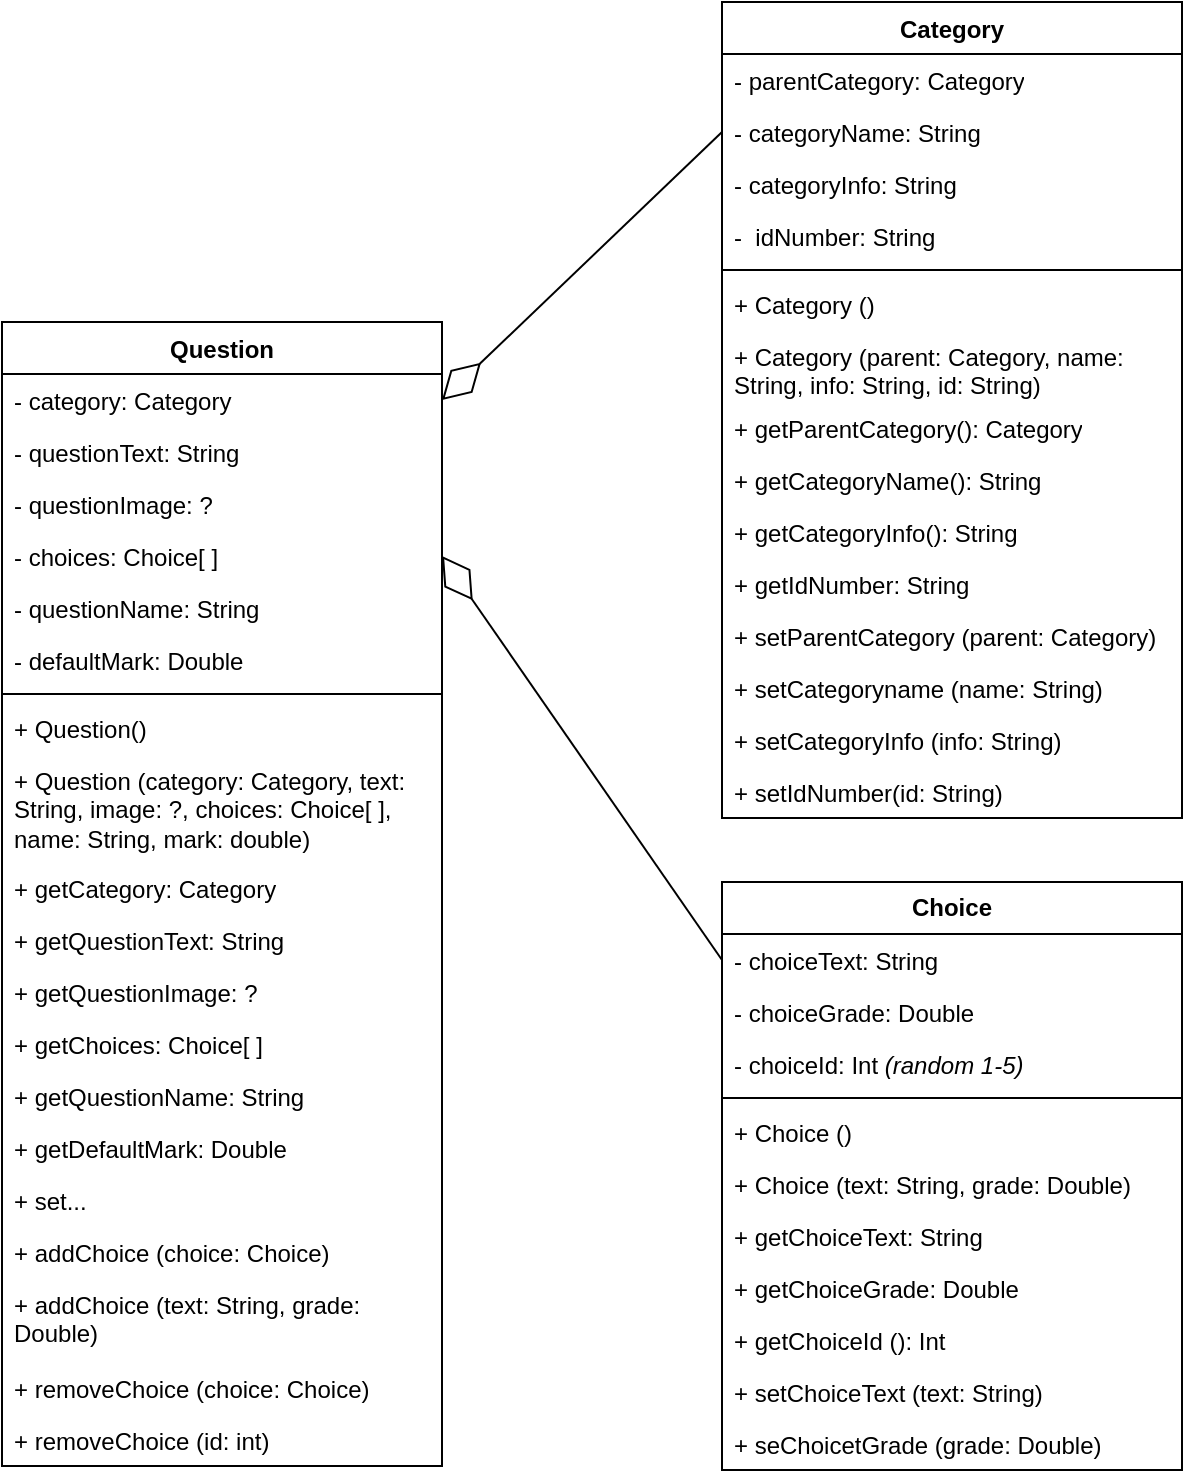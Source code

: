 <mxfile version="21.2.9" type="github">
  <diagram name="Page-1" id="iEXFpD6ePYfXSsEr01BG">
    <mxGraphModel dx="1102" dy="663" grid="1" gridSize="10" guides="1" tooltips="1" connect="1" arrows="1" fold="1" page="1" pageScale="1.3" pageWidth="850" pageHeight="1100" math="0" shadow="0">
      <root>
        <mxCell id="0" />
        <mxCell id="1" parent="0" />
        <mxCell id="9SihU2n6uO6fo__Q_Y8v-2" value="Question" style="swimlane;fontStyle=1;align=center;verticalAlign=top;childLayout=stackLayout;horizontal=1;startSize=26;horizontalStack=0;resizeParent=1;resizeParentMax=0;resizeLast=0;collapsible=1;marginBottom=0;whiteSpace=wrap;html=1;" parent="1" vertex="1">
          <mxGeometry x="160" y="240" width="220" height="572" as="geometry" />
        </mxCell>
        <mxCell id="9SihU2n6uO6fo__Q_Y8v-17" value="- category: Category&lt;br&gt;" style="text;strokeColor=none;fillColor=none;align=left;verticalAlign=top;spacingLeft=4;spacingRight=4;overflow=hidden;rotatable=0;points=[[0,0.5],[1,0.5]];portConstraint=eastwest;whiteSpace=wrap;html=1;" parent="9SihU2n6uO6fo__Q_Y8v-2" vertex="1">
          <mxGeometry y="26" width="220" height="26" as="geometry" />
        </mxCell>
        <mxCell id="9SihU2n6uO6fo__Q_Y8v-16" value="- questionText: String" style="text;strokeColor=none;fillColor=none;align=left;verticalAlign=top;spacingLeft=4;spacingRight=4;overflow=hidden;rotatable=0;points=[[0,0.5],[1,0.5]];portConstraint=eastwest;whiteSpace=wrap;html=1;" parent="9SihU2n6uO6fo__Q_Y8v-2" vertex="1">
          <mxGeometry y="52" width="220" height="26" as="geometry" />
        </mxCell>
        <mxCell id="9SihU2n6uO6fo__Q_Y8v-14" value="- questionImage: ?" style="text;strokeColor=none;fillColor=none;align=left;verticalAlign=top;spacingLeft=4;spacingRight=4;overflow=hidden;rotatable=0;points=[[0,0.5],[1,0.5]];portConstraint=eastwest;whiteSpace=wrap;html=1;" parent="9SihU2n6uO6fo__Q_Y8v-2" vertex="1">
          <mxGeometry y="78" width="220" height="26" as="geometry" />
        </mxCell>
        <mxCell id="9SihU2n6uO6fo__Q_Y8v-13" value="- choices: Choice[ ]" style="text;strokeColor=none;fillColor=none;align=left;verticalAlign=top;spacingLeft=4;spacingRight=4;overflow=hidden;rotatable=0;points=[[0,0.5],[1,0.5]];portConstraint=eastwest;whiteSpace=wrap;html=1;" parent="9SihU2n6uO6fo__Q_Y8v-2" vertex="1">
          <mxGeometry y="104" width="220" height="26" as="geometry" />
        </mxCell>
        <mxCell id="9SihU2n6uO6fo__Q_Y8v-15" value="- questionName: String" style="text;strokeColor=none;fillColor=none;align=left;verticalAlign=top;spacingLeft=4;spacingRight=4;overflow=hidden;rotatable=0;points=[[0,0.5],[1,0.5]];portConstraint=eastwest;whiteSpace=wrap;html=1;" parent="9SihU2n6uO6fo__Q_Y8v-2" vertex="1">
          <mxGeometry y="130" width="220" height="26" as="geometry" />
        </mxCell>
        <mxCell id="9SihU2n6uO6fo__Q_Y8v-10" value="- defaultMark: Double" style="text;strokeColor=none;fillColor=none;align=left;verticalAlign=top;spacingLeft=4;spacingRight=4;overflow=hidden;rotatable=0;points=[[0,0.5],[1,0.5]];portConstraint=eastwest;whiteSpace=wrap;html=1;" parent="9SihU2n6uO6fo__Q_Y8v-2" vertex="1">
          <mxGeometry y="156" width="220" height="26" as="geometry" />
        </mxCell>
        <mxCell id="9SihU2n6uO6fo__Q_Y8v-4" value="" style="line;strokeWidth=1;fillColor=none;align=left;verticalAlign=middle;spacingTop=-1;spacingLeft=3;spacingRight=3;rotatable=0;labelPosition=right;points=[];portConstraint=eastwest;strokeColor=inherit;" parent="9SihU2n6uO6fo__Q_Y8v-2" vertex="1">
          <mxGeometry y="182" width="220" height="8" as="geometry" />
        </mxCell>
        <mxCell id="SBRdZnoRS1UI4Me9oVWa-37" value="+ Question()" style="text;strokeColor=none;fillColor=none;align=left;verticalAlign=top;spacingLeft=4;spacingRight=4;overflow=hidden;rotatable=0;points=[[0,0.5],[1,0.5]];portConstraint=eastwest;whiteSpace=wrap;html=1;" vertex="1" parent="9SihU2n6uO6fo__Q_Y8v-2">
          <mxGeometry y="190" width="220" height="26" as="geometry" />
        </mxCell>
        <mxCell id="SBRdZnoRS1UI4Me9oVWa-38" value="+ Question (category: Category, text: String, image: ?, choices: Choice[ ], name: String, mark: double)" style="text;strokeColor=none;fillColor=none;align=left;verticalAlign=top;spacingLeft=4;spacingRight=4;overflow=hidden;rotatable=0;points=[[0,0.5],[1,0.5]];portConstraint=eastwest;whiteSpace=wrap;html=1;" vertex="1" parent="9SihU2n6uO6fo__Q_Y8v-2">
          <mxGeometry y="216" width="220" height="54" as="geometry" />
        </mxCell>
        <mxCell id="9SihU2n6uO6fo__Q_Y8v-5" value="+ getCategory: Category&lt;br&gt;" style="text;strokeColor=none;fillColor=none;align=left;verticalAlign=top;spacingLeft=4;spacingRight=4;overflow=hidden;rotatable=0;points=[[0,0.5],[1,0.5]];portConstraint=eastwest;whiteSpace=wrap;html=1;" parent="9SihU2n6uO6fo__Q_Y8v-2" vertex="1">
          <mxGeometry y="270" width="220" height="26" as="geometry" />
        </mxCell>
        <mxCell id="9SihU2n6uO6fo__Q_Y8v-20" value="+ getQuestionText: String" style="text;strokeColor=none;fillColor=none;align=left;verticalAlign=top;spacingLeft=4;spacingRight=4;overflow=hidden;rotatable=0;points=[[0,0.5],[1,0.5]];portConstraint=eastwest;whiteSpace=wrap;html=1;" parent="9SihU2n6uO6fo__Q_Y8v-2" vertex="1">
          <mxGeometry y="296" width="220" height="26" as="geometry" />
        </mxCell>
        <mxCell id="SBRdZnoRS1UI4Me9oVWa-21" value="+ getQuestionImage: ?" style="text;strokeColor=none;fillColor=none;align=left;verticalAlign=top;spacingLeft=4;spacingRight=4;overflow=hidden;rotatable=0;points=[[0,0.5],[1,0.5]];portConstraint=eastwest;whiteSpace=wrap;html=1;" vertex="1" parent="9SihU2n6uO6fo__Q_Y8v-2">
          <mxGeometry y="322" width="220" height="26" as="geometry" />
        </mxCell>
        <mxCell id="SBRdZnoRS1UI4Me9oVWa-22" value="+ getChoices: Choice[ ]" style="text;strokeColor=none;fillColor=none;align=left;verticalAlign=top;spacingLeft=4;spacingRight=4;overflow=hidden;rotatable=0;points=[[0,0.5],[1,0.5]];portConstraint=eastwest;whiteSpace=wrap;html=1;" vertex="1" parent="9SihU2n6uO6fo__Q_Y8v-2">
          <mxGeometry y="348" width="220" height="26" as="geometry" />
        </mxCell>
        <mxCell id="SBRdZnoRS1UI4Me9oVWa-23" value="+ getQuestionName: String" style="text;strokeColor=none;fillColor=none;align=left;verticalAlign=top;spacingLeft=4;spacingRight=4;overflow=hidden;rotatable=0;points=[[0,0.5],[1,0.5]];portConstraint=eastwest;whiteSpace=wrap;html=1;" vertex="1" parent="9SihU2n6uO6fo__Q_Y8v-2">
          <mxGeometry y="374" width="220" height="26" as="geometry" />
        </mxCell>
        <mxCell id="SBRdZnoRS1UI4Me9oVWa-27" value="+ getDefaultMark: Double" style="text;strokeColor=none;fillColor=none;align=left;verticalAlign=top;spacingLeft=4;spacingRight=4;overflow=hidden;rotatable=0;points=[[0,0.5],[1,0.5]];portConstraint=eastwest;whiteSpace=wrap;html=1;" vertex="1" parent="9SihU2n6uO6fo__Q_Y8v-2">
          <mxGeometry y="400" width="220" height="26" as="geometry" />
        </mxCell>
        <mxCell id="SBRdZnoRS1UI4Me9oVWa-28" value="+ set..." style="text;strokeColor=none;fillColor=none;align=left;verticalAlign=top;spacingLeft=4;spacingRight=4;overflow=hidden;rotatable=0;points=[[0,0.5],[1,0.5]];portConstraint=eastwest;whiteSpace=wrap;html=1;" vertex="1" parent="9SihU2n6uO6fo__Q_Y8v-2">
          <mxGeometry y="426" width="220" height="26" as="geometry" />
        </mxCell>
        <mxCell id="SBRdZnoRS1UI4Me9oVWa-32" value="+ addChoice (choice: Choice)" style="text;strokeColor=none;fillColor=none;align=left;verticalAlign=top;spacingLeft=4;spacingRight=4;overflow=hidden;rotatable=0;points=[[0,0.5],[1,0.5]];portConstraint=eastwest;whiteSpace=wrap;html=1;" vertex="1" parent="9SihU2n6uO6fo__Q_Y8v-2">
          <mxGeometry y="452" width="220" height="26" as="geometry" />
        </mxCell>
        <mxCell id="SBRdZnoRS1UI4Me9oVWa-33" value="+ addChoice (text: String, grade: Double)&amp;nbsp;&amp;nbsp;" style="text;strokeColor=none;fillColor=none;align=left;verticalAlign=top;spacingLeft=4;spacingRight=4;overflow=hidden;rotatable=0;points=[[0,0.5],[1,0.5]];portConstraint=eastwest;whiteSpace=wrap;html=1;" vertex="1" parent="9SihU2n6uO6fo__Q_Y8v-2">
          <mxGeometry y="478" width="220" height="42" as="geometry" />
        </mxCell>
        <mxCell id="SBRdZnoRS1UI4Me9oVWa-35" value="+ removeChoice (choice: Choice)" style="text;strokeColor=none;fillColor=none;align=left;verticalAlign=top;spacingLeft=4;spacingRight=4;overflow=hidden;rotatable=0;points=[[0,0.5],[1,0.5]];portConstraint=eastwest;whiteSpace=wrap;html=1;" vertex="1" parent="9SihU2n6uO6fo__Q_Y8v-2">
          <mxGeometry y="520" width="220" height="26" as="geometry" />
        </mxCell>
        <mxCell id="SBRdZnoRS1UI4Me9oVWa-36" value="+ removeChoice (id: int)" style="text;strokeColor=none;fillColor=none;align=left;verticalAlign=top;spacingLeft=4;spacingRight=4;overflow=hidden;rotatable=0;points=[[0,0.5],[1,0.5]];portConstraint=eastwest;whiteSpace=wrap;html=1;" vertex="1" parent="9SihU2n6uO6fo__Q_Y8v-2">
          <mxGeometry y="546" width="220" height="26" as="geometry" />
        </mxCell>
        <mxCell id="9SihU2n6uO6fo__Q_Y8v-6" value="&lt;b&gt;Choice&lt;/b&gt;" style="swimlane;fontStyle=0;childLayout=stackLayout;horizontal=1;startSize=26;fillColor=none;horizontalStack=0;resizeParent=1;resizeParentMax=0;resizeLast=0;collapsible=1;marginBottom=0;whiteSpace=wrap;html=1;" parent="1" vertex="1">
          <mxGeometry x="520" y="520" width="230" height="294" as="geometry" />
        </mxCell>
        <mxCell id="9SihU2n6uO6fo__Q_Y8v-7" value="- choiceText: String" style="text;strokeColor=none;fillColor=none;align=left;verticalAlign=top;spacingLeft=4;spacingRight=4;overflow=hidden;rotatable=0;points=[[0,0.5],[1,0.5]];portConstraint=eastwest;whiteSpace=wrap;html=1;" parent="9SihU2n6uO6fo__Q_Y8v-6" vertex="1">
          <mxGeometry y="26" width="230" height="26" as="geometry" />
        </mxCell>
        <mxCell id="9SihU2n6uO6fo__Q_Y8v-8" value="- choiceGrade: Double" style="text;strokeColor=none;fillColor=none;align=left;verticalAlign=top;spacingLeft=4;spacingRight=4;overflow=hidden;rotatable=0;points=[[0,0.5],[1,0.5]];portConstraint=eastwest;whiteSpace=wrap;html=1;" parent="9SihU2n6uO6fo__Q_Y8v-6" vertex="1">
          <mxGeometry y="52" width="230" height="26" as="geometry" />
        </mxCell>
        <mxCell id="SBRdZnoRS1UI4Me9oVWa-34" value="- choiceId: Int &lt;i&gt;(random 1-5)&lt;/i&gt;&amp;nbsp;" style="text;strokeColor=none;fillColor=none;align=left;verticalAlign=top;spacingLeft=4;spacingRight=4;overflow=hidden;rotatable=0;points=[[0,0.5],[1,0.5]];portConstraint=eastwest;whiteSpace=wrap;html=1;" vertex="1" parent="9SihU2n6uO6fo__Q_Y8v-6">
          <mxGeometry y="78" width="230" height="26" as="geometry" />
        </mxCell>
        <mxCell id="9SihU2n6uO6fo__Q_Y8v-18" value="" style="line;strokeWidth=1;fillColor=none;align=left;verticalAlign=middle;spacingTop=-1;spacingLeft=3;spacingRight=3;rotatable=0;labelPosition=right;points=[];portConstraint=eastwest;strokeColor=inherit;" parent="9SihU2n6uO6fo__Q_Y8v-6" vertex="1">
          <mxGeometry y="104" width="230" height="8" as="geometry" />
        </mxCell>
        <mxCell id="SBRdZnoRS1UI4Me9oVWa-40" value="+ Choice ()" style="text;strokeColor=none;fillColor=none;align=left;verticalAlign=top;spacingLeft=4;spacingRight=4;overflow=hidden;rotatable=0;points=[[0,0.5],[1,0.5]];portConstraint=eastwest;whiteSpace=wrap;html=1;" vertex="1" parent="9SihU2n6uO6fo__Q_Y8v-6">
          <mxGeometry y="112" width="230" height="26" as="geometry" />
        </mxCell>
        <mxCell id="SBRdZnoRS1UI4Me9oVWa-41" value="+ Choice (text: String, grade: Double)" style="text;strokeColor=none;fillColor=none;align=left;verticalAlign=top;spacingLeft=4;spacingRight=4;overflow=hidden;rotatable=0;points=[[0,0.5],[1,0.5]];portConstraint=eastwest;whiteSpace=wrap;html=1;" vertex="1" parent="9SihU2n6uO6fo__Q_Y8v-6">
          <mxGeometry y="138" width="230" height="26" as="geometry" />
        </mxCell>
        <mxCell id="9SihU2n6uO6fo__Q_Y8v-19" value="+ getChoiceText: String" style="text;strokeColor=none;fillColor=none;align=left;verticalAlign=top;spacingLeft=4;spacingRight=4;overflow=hidden;rotatable=0;points=[[0,0.5],[1,0.5]];portConstraint=eastwest;whiteSpace=wrap;html=1;" parent="9SihU2n6uO6fo__Q_Y8v-6" vertex="1">
          <mxGeometry y="164" width="230" height="26" as="geometry" />
        </mxCell>
        <mxCell id="SBRdZnoRS1UI4Me9oVWa-29" value="+ getChoiceGrade: Double" style="text;strokeColor=none;fillColor=none;align=left;verticalAlign=top;spacingLeft=4;spacingRight=4;overflow=hidden;rotatable=0;points=[[0,0.5],[1,0.5]];portConstraint=eastwest;whiteSpace=wrap;html=1;" vertex="1" parent="9SihU2n6uO6fo__Q_Y8v-6">
          <mxGeometry y="190" width="230" height="26" as="geometry" />
        </mxCell>
        <mxCell id="SBRdZnoRS1UI4Me9oVWa-39" value="+ getChoiceId (): Int" style="text;strokeColor=none;fillColor=none;align=left;verticalAlign=top;spacingLeft=4;spacingRight=4;overflow=hidden;rotatable=0;points=[[0,0.5],[1,0.5]];portConstraint=eastwest;whiteSpace=wrap;html=1;" vertex="1" parent="9SihU2n6uO6fo__Q_Y8v-6">
          <mxGeometry y="216" width="230" height="26" as="geometry" />
        </mxCell>
        <mxCell id="SBRdZnoRS1UI4Me9oVWa-30" value="+ setChoiceText (text: String)&lt;br&gt;" style="text;strokeColor=none;fillColor=none;align=left;verticalAlign=top;spacingLeft=4;spacingRight=4;overflow=hidden;rotatable=0;points=[[0,0.5],[1,0.5]];portConstraint=eastwest;whiteSpace=wrap;html=1;" vertex="1" parent="9SihU2n6uO6fo__Q_Y8v-6">
          <mxGeometry y="242" width="230" height="26" as="geometry" />
        </mxCell>
        <mxCell id="SBRdZnoRS1UI4Me9oVWa-31" value="+ seChoicetGrade (grade: Double)" style="text;strokeColor=none;fillColor=none;align=left;verticalAlign=top;spacingLeft=4;spacingRight=4;overflow=hidden;rotatable=0;points=[[0,0.5],[1,0.5]];portConstraint=eastwest;whiteSpace=wrap;html=1;" vertex="1" parent="9SihU2n6uO6fo__Q_Y8v-6">
          <mxGeometry y="268" width="230" height="26" as="geometry" />
        </mxCell>
        <mxCell id="SBRdZnoRS1UI4Me9oVWa-1" value="Category" style="swimlane;fontStyle=1;align=center;verticalAlign=top;childLayout=stackLayout;horizontal=1;startSize=26;horizontalStack=0;resizeParent=1;resizeParentMax=0;resizeLast=0;collapsible=1;marginBottom=0;whiteSpace=wrap;html=1;" vertex="1" parent="1">
          <mxGeometry x="520" y="80" width="230" height="408" as="geometry" />
        </mxCell>
        <mxCell id="SBRdZnoRS1UI4Me9oVWa-2" value="- parentCategory: Category" style="text;strokeColor=none;fillColor=none;align=left;verticalAlign=top;spacingLeft=4;spacingRight=4;overflow=hidden;rotatable=0;points=[[0,0.5],[1,0.5]];portConstraint=eastwest;whiteSpace=wrap;html=1;" vertex="1" parent="SBRdZnoRS1UI4Me9oVWa-1">
          <mxGeometry y="26" width="230" height="26" as="geometry" />
        </mxCell>
        <mxCell id="SBRdZnoRS1UI4Me9oVWa-5" value="- categoryName: String" style="text;strokeColor=none;fillColor=none;align=left;verticalAlign=top;spacingLeft=4;spacingRight=4;overflow=hidden;rotatable=0;points=[[0,0.5],[1,0.5]];portConstraint=eastwest;whiteSpace=wrap;html=1;" vertex="1" parent="SBRdZnoRS1UI4Me9oVWa-1">
          <mxGeometry y="52" width="230" height="26" as="geometry" />
        </mxCell>
        <mxCell id="SBRdZnoRS1UI4Me9oVWa-6" value="- categoryInfo: String" style="text;strokeColor=none;fillColor=none;align=left;verticalAlign=top;spacingLeft=4;spacingRight=4;overflow=hidden;rotatable=0;points=[[0,0.5],[1,0.5]];portConstraint=eastwest;whiteSpace=wrap;html=1;" vertex="1" parent="SBRdZnoRS1UI4Me9oVWa-1">
          <mxGeometry y="78" width="230" height="26" as="geometry" />
        </mxCell>
        <mxCell id="SBRdZnoRS1UI4Me9oVWa-7" value="-&amp;nbsp; idNumber: String" style="text;strokeColor=none;fillColor=none;align=left;verticalAlign=top;spacingLeft=4;spacingRight=4;overflow=hidden;rotatable=0;points=[[0,0.5],[1,0.5]];portConstraint=eastwest;whiteSpace=wrap;html=1;" vertex="1" parent="SBRdZnoRS1UI4Me9oVWa-1">
          <mxGeometry y="104" width="230" height="26" as="geometry" />
        </mxCell>
        <mxCell id="SBRdZnoRS1UI4Me9oVWa-3" value="" style="line;strokeWidth=1;fillColor=none;align=left;verticalAlign=middle;spacingTop=-1;spacingLeft=3;spacingRight=3;rotatable=0;labelPosition=right;points=[];portConstraint=eastwest;strokeColor=inherit;" vertex="1" parent="SBRdZnoRS1UI4Me9oVWa-1">
          <mxGeometry y="130" width="230" height="8" as="geometry" />
        </mxCell>
        <mxCell id="SBRdZnoRS1UI4Me9oVWa-42" value="+ Category ()" style="text;strokeColor=none;fillColor=none;align=left;verticalAlign=top;spacingLeft=4;spacingRight=4;overflow=hidden;rotatable=0;points=[[0,0.5],[1,0.5]];portConstraint=eastwest;whiteSpace=wrap;html=1;" vertex="1" parent="SBRdZnoRS1UI4Me9oVWa-1">
          <mxGeometry y="138" width="230" height="26" as="geometry" />
        </mxCell>
        <mxCell id="SBRdZnoRS1UI4Me9oVWa-43" value="+ Category (parent: Category, name: String, info: String, id: String)" style="text;strokeColor=none;fillColor=none;align=left;verticalAlign=top;spacingLeft=4;spacingRight=4;overflow=hidden;rotatable=0;points=[[0,0.5],[1,0.5]];portConstraint=eastwest;whiteSpace=wrap;html=1;" vertex="1" parent="SBRdZnoRS1UI4Me9oVWa-1">
          <mxGeometry y="164" width="230" height="36" as="geometry" />
        </mxCell>
        <mxCell id="SBRdZnoRS1UI4Me9oVWa-4" value="+ getParentCategory(): Category" style="text;strokeColor=none;fillColor=none;align=left;verticalAlign=top;spacingLeft=4;spacingRight=4;overflow=hidden;rotatable=0;points=[[0,0.5],[1,0.5]];portConstraint=eastwest;whiteSpace=wrap;html=1;" vertex="1" parent="SBRdZnoRS1UI4Me9oVWa-1">
          <mxGeometry y="200" width="230" height="26" as="geometry" />
        </mxCell>
        <mxCell id="SBRdZnoRS1UI4Me9oVWa-9" value="+ getCategoryName(): String" style="text;strokeColor=none;fillColor=none;align=left;verticalAlign=top;spacingLeft=4;spacingRight=4;overflow=hidden;rotatable=0;points=[[0,0.5],[1,0.5]];portConstraint=eastwest;whiteSpace=wrap;html=1;" vertex="1" parent="SBRdZnoRS1UI4Me9oVWa-1">
          <mxGeometry y="226" width="230" height="26" as="geometry" />
        </mxCell>
        <mxCell id="SBRdZnoRS1UI4Me9oVWa-10" value="+ getCategoryInfo(): String" style="text;strokeColor=none;fillColor=none;align=left;verticalAlign=top;spacingLeft=4;spacingRight=4;overflow=hidden;rotatable=0;points=[[0,0.5],[1,0.5]];portConstraint=eastwest;whiteSpace=wrap;html=1;" vertex="1" parent="SBRdZnoRS1UI4Me9oVWa-1">
          <mxGeometry y="252" width="230" height="26" as="geometry" />
        </mxCell>
        <mxCell id="SBRdZnoRS1UI4Me9oVWa-11" value="+ getIdNumber: String" style="text;strokeColor=none;fillColor=none;align=left;verticalAlign=top;spacingLeft=4;spacingRight=4;overflow=hidden;rotatable=0;points=[[0,0.5],[1,0.5]];portConstraint=eastwest;whiteSpace=wrap;html=1;" vertex="1" parent="SBRdZnoRS1UI4Me9oVWa-1">
          <mxGeometry y="278" width="230" height="26" as="geometry" />
        </mxCell>
        <mxCell id="SBRdZnoRS1UI4Me9oVWa-12" value="+ setParentCategory (parent: Category)" style="text;strokeColor=none;fillColor=none;align=left;verticalAlign=top;spacingLeft=4;spacingRight=4;overflow=hidden;rotatable=0;points=[[0,0.5],[1,0.5]];portConstraint=eastwest;whiteSpace=wrap;html=1;" vertex="1" parent="SBRdZnoRS1UI4Me9oVWa-1">
          <mxGeometry y="304" width="230" height="26" as="geometry" />
        </mxCell>
        <mxCell id="SBRdZnoRS1UI4Me9oVWa-13" value="+ setCategoryname (name: String)" style="text;strokeColor=none;fillColor=none;align=left;verticalAlign=top;spacingLeft=4;spacingRight=4;overflow=hidden;rotatable=0;points=[[0,0.5],[1,0.5]];portConstraint=eastwest;whiteSpace=wrap;html=1;" vertex="1" parent="SBRdZnoRS1UI4Me9oVWa-1">
          <mxGeometry y="330" width="230" height="26" as="geometry" />
        </mxCell>
        <mxCell id="SBRdZnoRS1UI4Me9oVWa-14" value="+ setCategoryInfo (info: String)" style="text;strokeColor=none;fillColor=none;align=left;verticalAlign=top;spacingLeft=4;spacingRight=4;overflow=hidden;rotatable=0;points=[[0,0.5],[1,0.5]];portConstraint=eastwest;whiteSpace=wrap;html=1;" vertex="1" parent="SBRdZnoRS1UI4Me9oVWa-1">
          <mxGeometry y="356" width="230" height="26" as="geometry" />
        </mxCell>
        <mxCell id="SBRdZnoRS1UI4Me9oVWa-15" value="+ setIdNumber(id: String)" style="text;strokeColor=none;fillColor=none;align=left;verticalAlign=top;spacingLeft=4;spacingRight=4;overflow=hidden;rotatable=0;points=[[0,0.5],[1,0.5]];portConstraint=eastwest;whiteSpace=wrap;html=1;" vertex="1" parent="SBRdZnoRS1UI4Me9oVWa-1">
          <mxGeometry y="382" width="230" height="26" as="geometry" />
        </mxCell>
        <mxCell id="SBRdZnoRS1UI4Me9oVWa-17" value="" style="endArrow=diamondThin;endFill=0;endSize=24;html=1;rounded=0;exitX=0;exitY=0.5;exitDx=0;exitDy=0;entryX=1;entryY=0.5;entryDx=0;entryDy=0;" edge="1" parent="1" source="9SihU2n6uO6fo__Q_Y8v-7" target="9SihU2n6uO6fo__Q_Y8v-13">
          <mxGeometry width="160" relative="1" as="geometry">
            <mxPoint x="500" y="520" as="sourcePoint" />
            <mxPoint x="660" y="520" as="targetPoint" />
            <Array as="points" />
          </mxGeometry>
        </mxCell>
        <mxCell id="SBRdZnoRS1UI4Me9oVWa-20" value="" style="endArrow=diamondThin;endFill=0;endSize=24;html=1;rounded=0;exitX=0;exitY=0.5;exitDx=0;exitDy=0;entryX=1;entryY=0.5;entryDx=0;entryDy=0;" edge="1" parent="1" source="SBRdZnoRS1UI4Me9oVWa-5" target="9SihU2n6uO6fo__Q_Y8v-17">
          <mxGeometry width="160" relative="1" as="geometry">
            <mxPoint x="530" y="274" as="sourcePoint" />
            <mxPoint x="320" y="110" as="targetPoint" />
            <Array as="points" />
          </mxGeometry>
        </mxCell>
      </root>
    </mxGraphModel>
  </diagram>
</mxfile>
